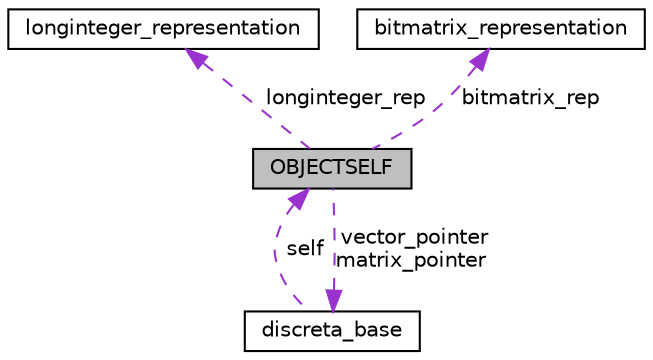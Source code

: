 digraph "OBJECTSELF"
{
  edge [fontname="Helvetica",fontsize="10",labelfontname="Helvetica",labelfontsize="10"];
  node [fontname="Helvetica",fontsize="10",shape=record];
  Node1 [label="OBJECTSELF",height=0.2,width=0.4,color="black", fillcolor="grey75", style="filled", fontcolor="black"];
  Node2 -> Node1 [dir="back",color="darkorchid3",fontsize="10",style="dashed",label=" vector_pointer\nmatrix_pointer" ,fontname="Helvetica"];
  Node2 [label="discreta_base",height=0.2,width=0.4,color="black", fillcolor="white", style="filled",URL="$d7/d71/classdiscreta__base.html"];
  Node1 -> Node2 [dir="back",color="darkorchid3",fontsize="10",style="dashed",label=" self" ,fontname="Helvetica"];
  Node3 -> Node1 [dir="back",color="darkorchid3",fontsize="10",style="dashed",label=" longinteger_rep" ,fontname="Helvetica"];
  Node3 [label="longinteger_representation",height=0.2,width=0.4,color="black", fillcolor="white", style="filled",URL="$dd/d35/structlonginteger__representation.html"];
  Node4 -> Node1 [dir="back",color="darkorchid3",fontsize="10",style="dashed",label=" bitmatrix_rep" ,fontname="Helvetica"];
  Node4 [label="bitmatrix_representation",height=0.2,width=0.4,color="black", fillcolor="white", style="filled",URL="$de/da0/structbitmatrix__representation.html"];
}
